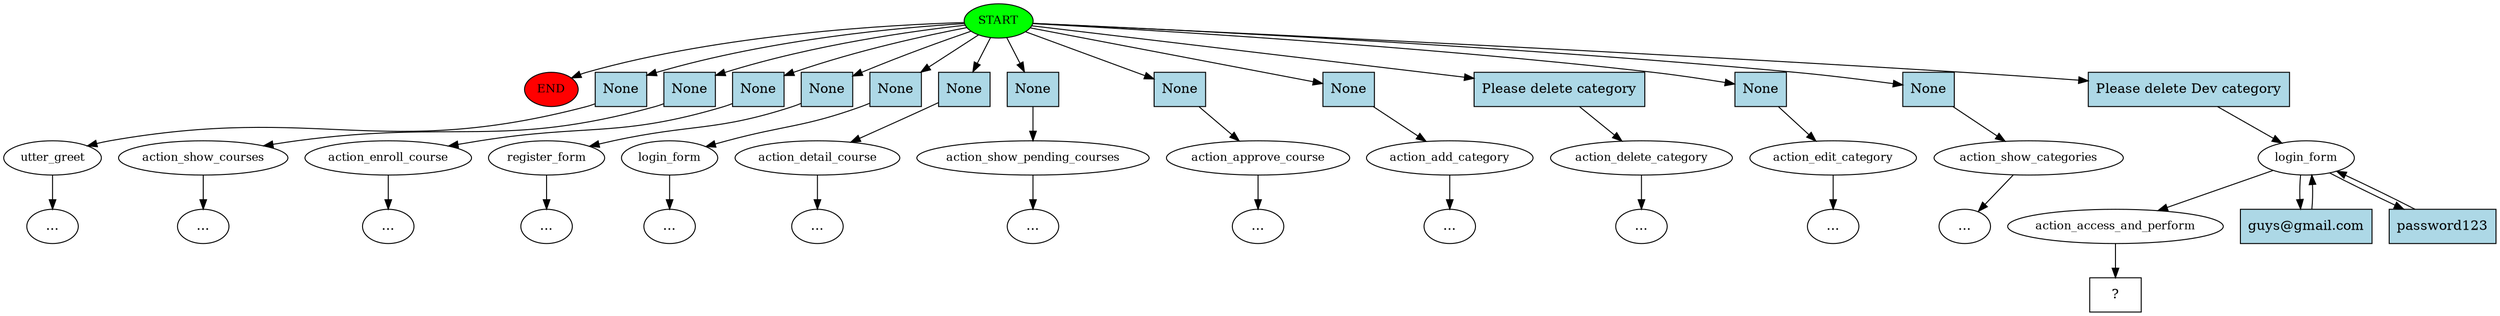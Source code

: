 digraph  {
0 [class="start active", fillcolor=green, fontsize=12, label=START, style=filled];
"-1" [class=end, fillcolor=red, fontsize=12, label=END, style=filled];
1 [class="", fontsize=12, label=utter_greet];
2 [class="", fontsize=12, label=action_show_courses];
"-4" [class=ellipsis, label="..."];
5 [class="", fontsize=12, label=action_enroll_course];
8 [class="", fontsize=12, label=register_form];
"-10" [class=ellipsis, label="..."];
12 [class="", fontsize=12, label=login_form];
"-17" [class=ellipsis, label="..."];
18 [class="", fontsize=12, label=action_detail_course];
"-20" [class=ellipsis, label="..."];
34 [class="", fontsize=12, label=action_show_pending_courses];
"-36" [class=ellipsis, label="..."];
36 [class="", fontsize=12, label=action_approve_course];
"-41" [class=ellipsis, label="..."];
"-42" [class=ellipsis, label="..."];
41 [class="", fontsize=12, label=action_add_category];
"-46" [class=ellipsis, label="..."];
45 [class="", fontsize=12, label=action_delete_category];
51 [class="", fontsize=12, label=action_edit_category];
55 [class="", fontsize=12, label=action_show_categories];
"-59" [class=ellipsis, label="..."];
"-60" [class=ellipsis, label="..."];
"-62" [class=ellipsis, label="..."];
"-63" [class=ellipsis, label="..."];
62 [class=active, fontsize=12, label=login_form];
65 [class=active, fontsize=12, label=action_access_and_perform];
66 [class="intent dashed active", label="  ?  ", shape=rect];
67 [class=intent, fillcolor=lightblue, label=None, shape=rect, style=filled];
68 [class=intent, fillcolor=lightblue, label=None, shape=rect, style=filled];
69 [class=intent, fillcolor=lightblue, label=None, shape=rect, style=filled];
70 [class=intent, fillcolor=lightblue, label=None, shape=rect, style=filled];
71 [class=intent, fillcolor=lightblue, label=None, shape=rect, style=filled];
72 [class=intent, fillcolor=lightblue, label=None, shape=rect, style=filled];
73 [class=intent, fillcolor=lightblue, label=None, shape=rect, style=filled];
74 [class=intent, fillcolor=lightblue, label=None, shape=rect, style=filled];
75 [class=intent, fillcolor=lightblue, label=None, shape=rect, style=filled];
76 [class=intent, fillcolor=lightblue, label="Please delete category", shape=rect, style=filled];
77 [class=intent, fillcolor=lightblue, label=None, shape=rect, style=filled];
78 [class=intent, fillcolor=lightblue, label=None, shape=rect, style=filled];
79 [class="intent active", fillcolor=lightblue, label="Please delete Dev category", shape=rect, style=filled];
80 [class="intent active", fillcolor=lightblue, label="guys@gmail.com", shape=rect, style=filled];
81 [class="intent active", fillcolor=lightblue, label=password123, shape=rect, style=filled];
0 -> "-1"  [class="", key=NONE, label=""];
0 -> 67  [class="", key=0];
0 -> 68  [class="", key=0];
0 -> 69  [class="", key=0];
0 -> 70  [class="", key=0];
0 -> 71  [class="", key=0];
0 -> 72  [class="", key=0];
0 -> 73  [class="", key=0];
0 -> 74  [class="", key=0];
0 -> 75  [class="", key=0];
0 -> 76  [class="", key=0];
0 -> 77  [class="", key=0];
0 -> 78  [class="", key=0];
0 -> 79  [class=active, key=0];
1 -> "-62"  [class="", key=NONE, label=""];
2 -> "-4"  [class="", key=NONE, label=""];
5 -> "-42"  [class="", key=NONE, label=""];
8 -> "-10"  [class="", key=NONE, label=""];
12 -> "-17"  [class="", key=NONE, label=""];
18 -> "-20"  [class="", key=NONE, label=""];
34 -> "-36"  [class="", key=NONE, label=""];
36 -> "-41"  [class="", key=NONE, label=""];
41 -> "-46"  [class="", key=NONE, label=""];
45 -> "-63"  [class="", key=NONE, label=""];
51 -> "-60"  [class="", key=NONE, label=""];
55 -> "-59"  [class="", key=NONE, label=""];
62 -> 65  [class=active, key=NONE, label=""];
62 -> 80  [class=active, key=0];
62 -> 81  [class=active, key=0];
65 -> 66  [class=active, key=NONE, label=""];
67 -> 1  [class="", key=0];
68 -> 2  [class="", key=0];
69 -> 5  [class="", key=0];
70 -> 8  [class="", key=0];
71 -> 12  [class="", key=0];
72 -> 18  [class="", key=0];
73 -> 34  [class="", key=0];
74 -> 36  [class="", key=0];
75 -> 41  [class="", key=0];
76 -> 45  [class="", key=0];
77 -> 51  [class="", key=0];
78 -> 55  [class="", key=0];
79 -> 62  [class=active, key=0];
80 -> 62  [class=active, key=0];
81 -> 62  [class=active, key=0];
}
